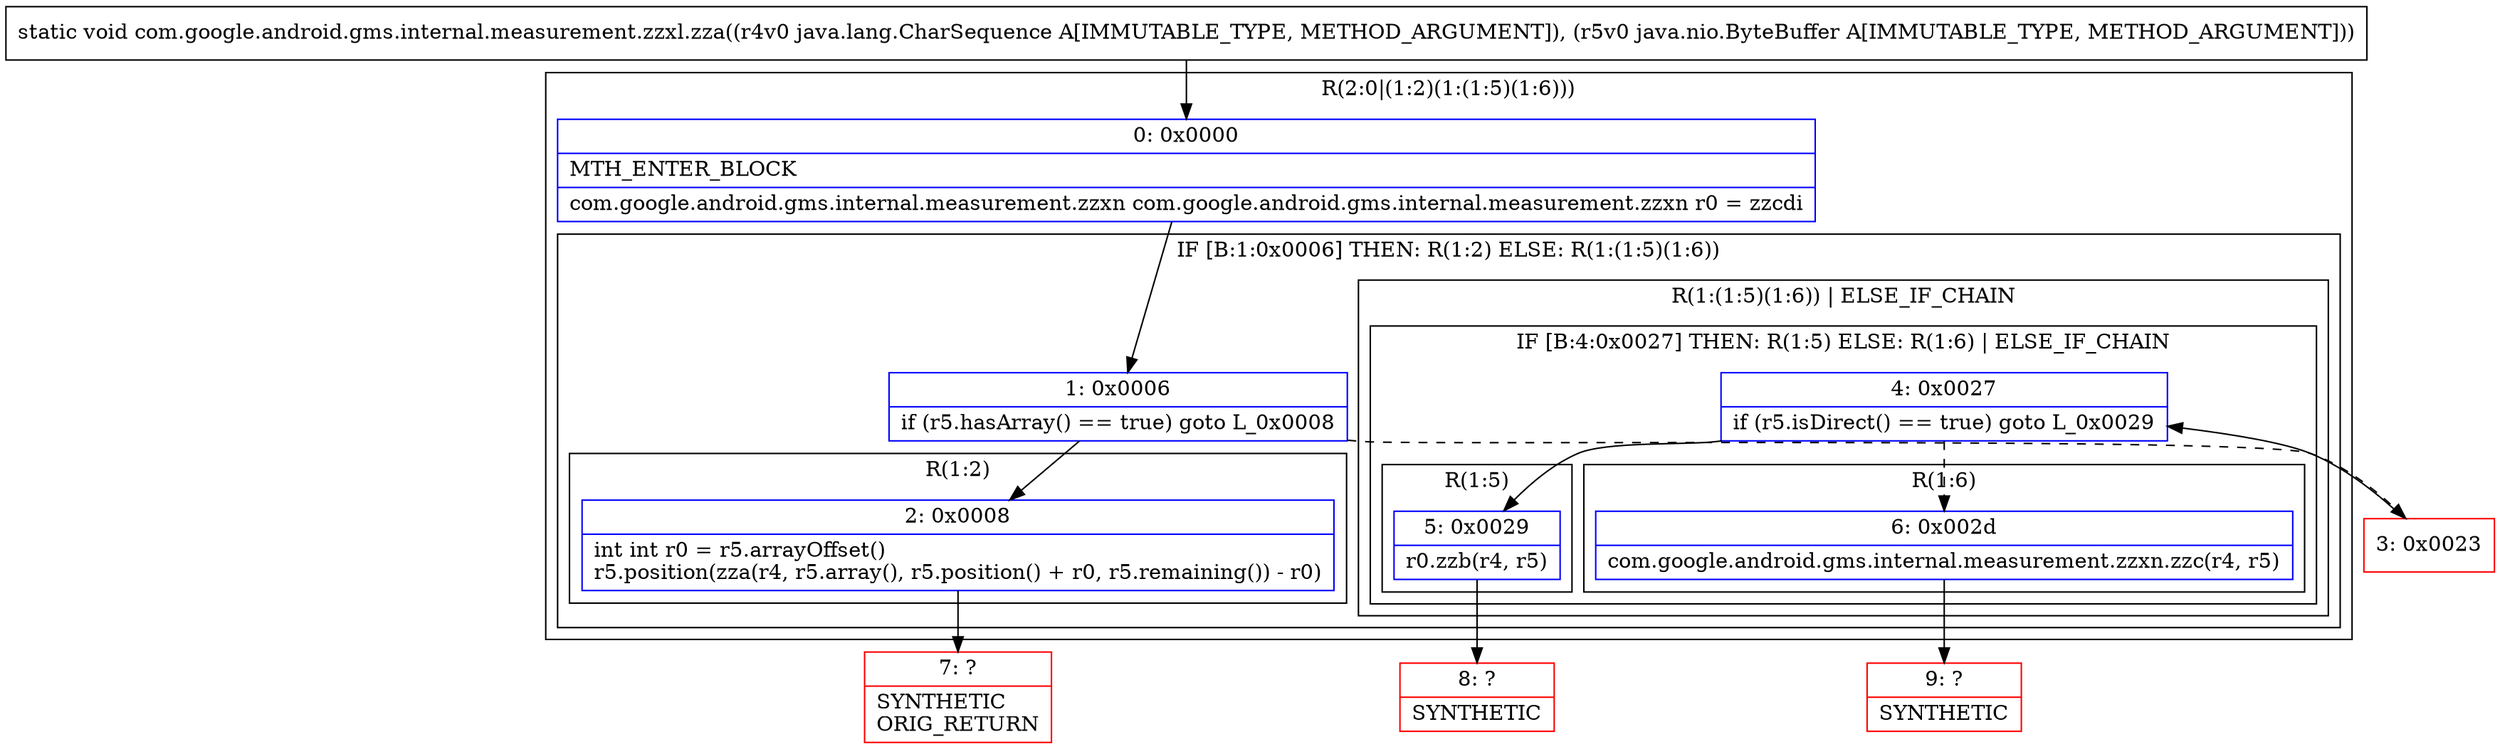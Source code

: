 digraph "CFG forcom.google.android.gms.internal.measurement.zzxl.zza(Ljava\/lang\/CharSequence;Ljava\/nio\/ByteBuffer;)V" {
subgraph cluster_Region_1681712382 {
label = "R(2:0|(1:2)(1:(1:5)(1:6)))";
node [shape=record,color=blue];
Node_0 [shape=record,label="{0\:\ 0x0000|MTH_ENTER_BLOCK\l|com.google.android.gms.internal.measurement.zzxn com.google.android.gms.internal.measurement.zzxn r0 = zzcdi\l}"];
subgraph cluster_IfRegion_1787593014 {
label = "IF [B:1:0x0006] THEN: R(1:2) ELSE: R(1:(1:5)(1:6))";
node [shape=record,color=blue];
Node_1 [shape=record,label="{1\:\ 0x0006|if (r5.hasArray() == true) goto L_0x0008\l}"];
subgraph cluster_Region_2128968590 {
label = "R(1:2)";
node [shape=record,color=blue];
Node_2 [shape=record,label="{2\:\ 0x0008|int int r0 = r5.arrayOffset()\lr5.position(zza(r4, r5.array(), r5.position() + r0, r5.remaining()) \- r0)\l}"];
}
subgraph cluster_Region_959167446 {
label = "R(1:(1:5)(1:6)) | ELSE_IF_CHAIN\l";
node [shape=record,color=blue];
subgraph cluster_IfRegion_1006736307 {
label = "IF [B:4:0x0027] THEN: R(1:5) ELSE: R(1:6) | ELSE_IF_CHAIN\l";
node [shape=record,color=blue];
Node_4 [shape=record,label="{4\:\ 0x0027|if (r5.isDirect() == true) goto L_0x0029\l}"];
subgraph cluster_Region_1506240713 {
label = "R(1:5)";
node [shape=record,color=blue];
Node_5 [shape=record,label="{5\:\ 0x0029|r0.zzb(r4, r5)\l}"];
}
subgraph cluster_Region_968800999 {
label = "R(1:6)";
node [shape=record,color=blue];
Node_6 [shape=record,label="{6\:\ 0x002d|com.google.android.gms.internal.measurement.zzxn.zzc(r4, r5)\l}"];
}
}
}
}
}
Node_3 [shape=record,color=red,label="{3\:\ 0x0023}"];
Node_7 [shape=record,color=red,label="{7\:\ ?|SYNTHETIC\lORIG_RETURN\l}"];
Node_8 [shape=record,color=red,label="{8\:\ ?|SYNTHETIC\l}"];
Node_9 [shape=record,color=red,label="{9\:\ ?|SYNTHETIC\l}"];
MethodNode[shape=record,label="{static void com.google.android.gms.internal.measurement.zzxl.zza((r4v0 java.lang.CharSequence A[IMMUTABLE_TYPE, METHOD_ARGUMENT]), (r5v0 java.nio.ByteBuffer A[IMMUTABLE_TYPE, METHOD_ARGUMENT])) }"];
MethodNode -> Node_0;
Node_0 -> Node_1;
Node_1 -> Node_2;
Node_1 -> Node_3[style=dashed];
Node_2 -> Node_7;
Node_4 -> Node_5;
Node_4 -> Node_6[style=dashed];
Node_5 -> Node_8;
Node_6 -> Node_9;
Node_3 -> Node_4;
}

